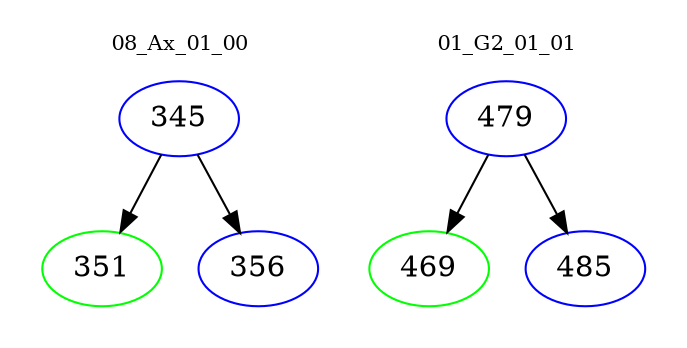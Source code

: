 digraph{
subgraph cluster_0 {
color = white
label = "08_Ax_01_00";
fontsize=10;
T0_345 [label="345", color="blue"]
T0_345 -> T0_351 [color="black"]
T0_351 [label="351", color="green"]
T0_345 -> T0_356 [color="black"]
T0_356 [label="356", color="blue"]
}
subgraph cluster_1 {
color = white
label = "01_G2_01_01";
fontsize=10;
T1_479 [label="479", color="blue"]
T1_479 -> T1_469 [color="black"]
T1_469 [label="469", color="green"]
T1_479 -> T1_485 [color="black"]
T1_485 [label="485", color="blue"]
}
}
